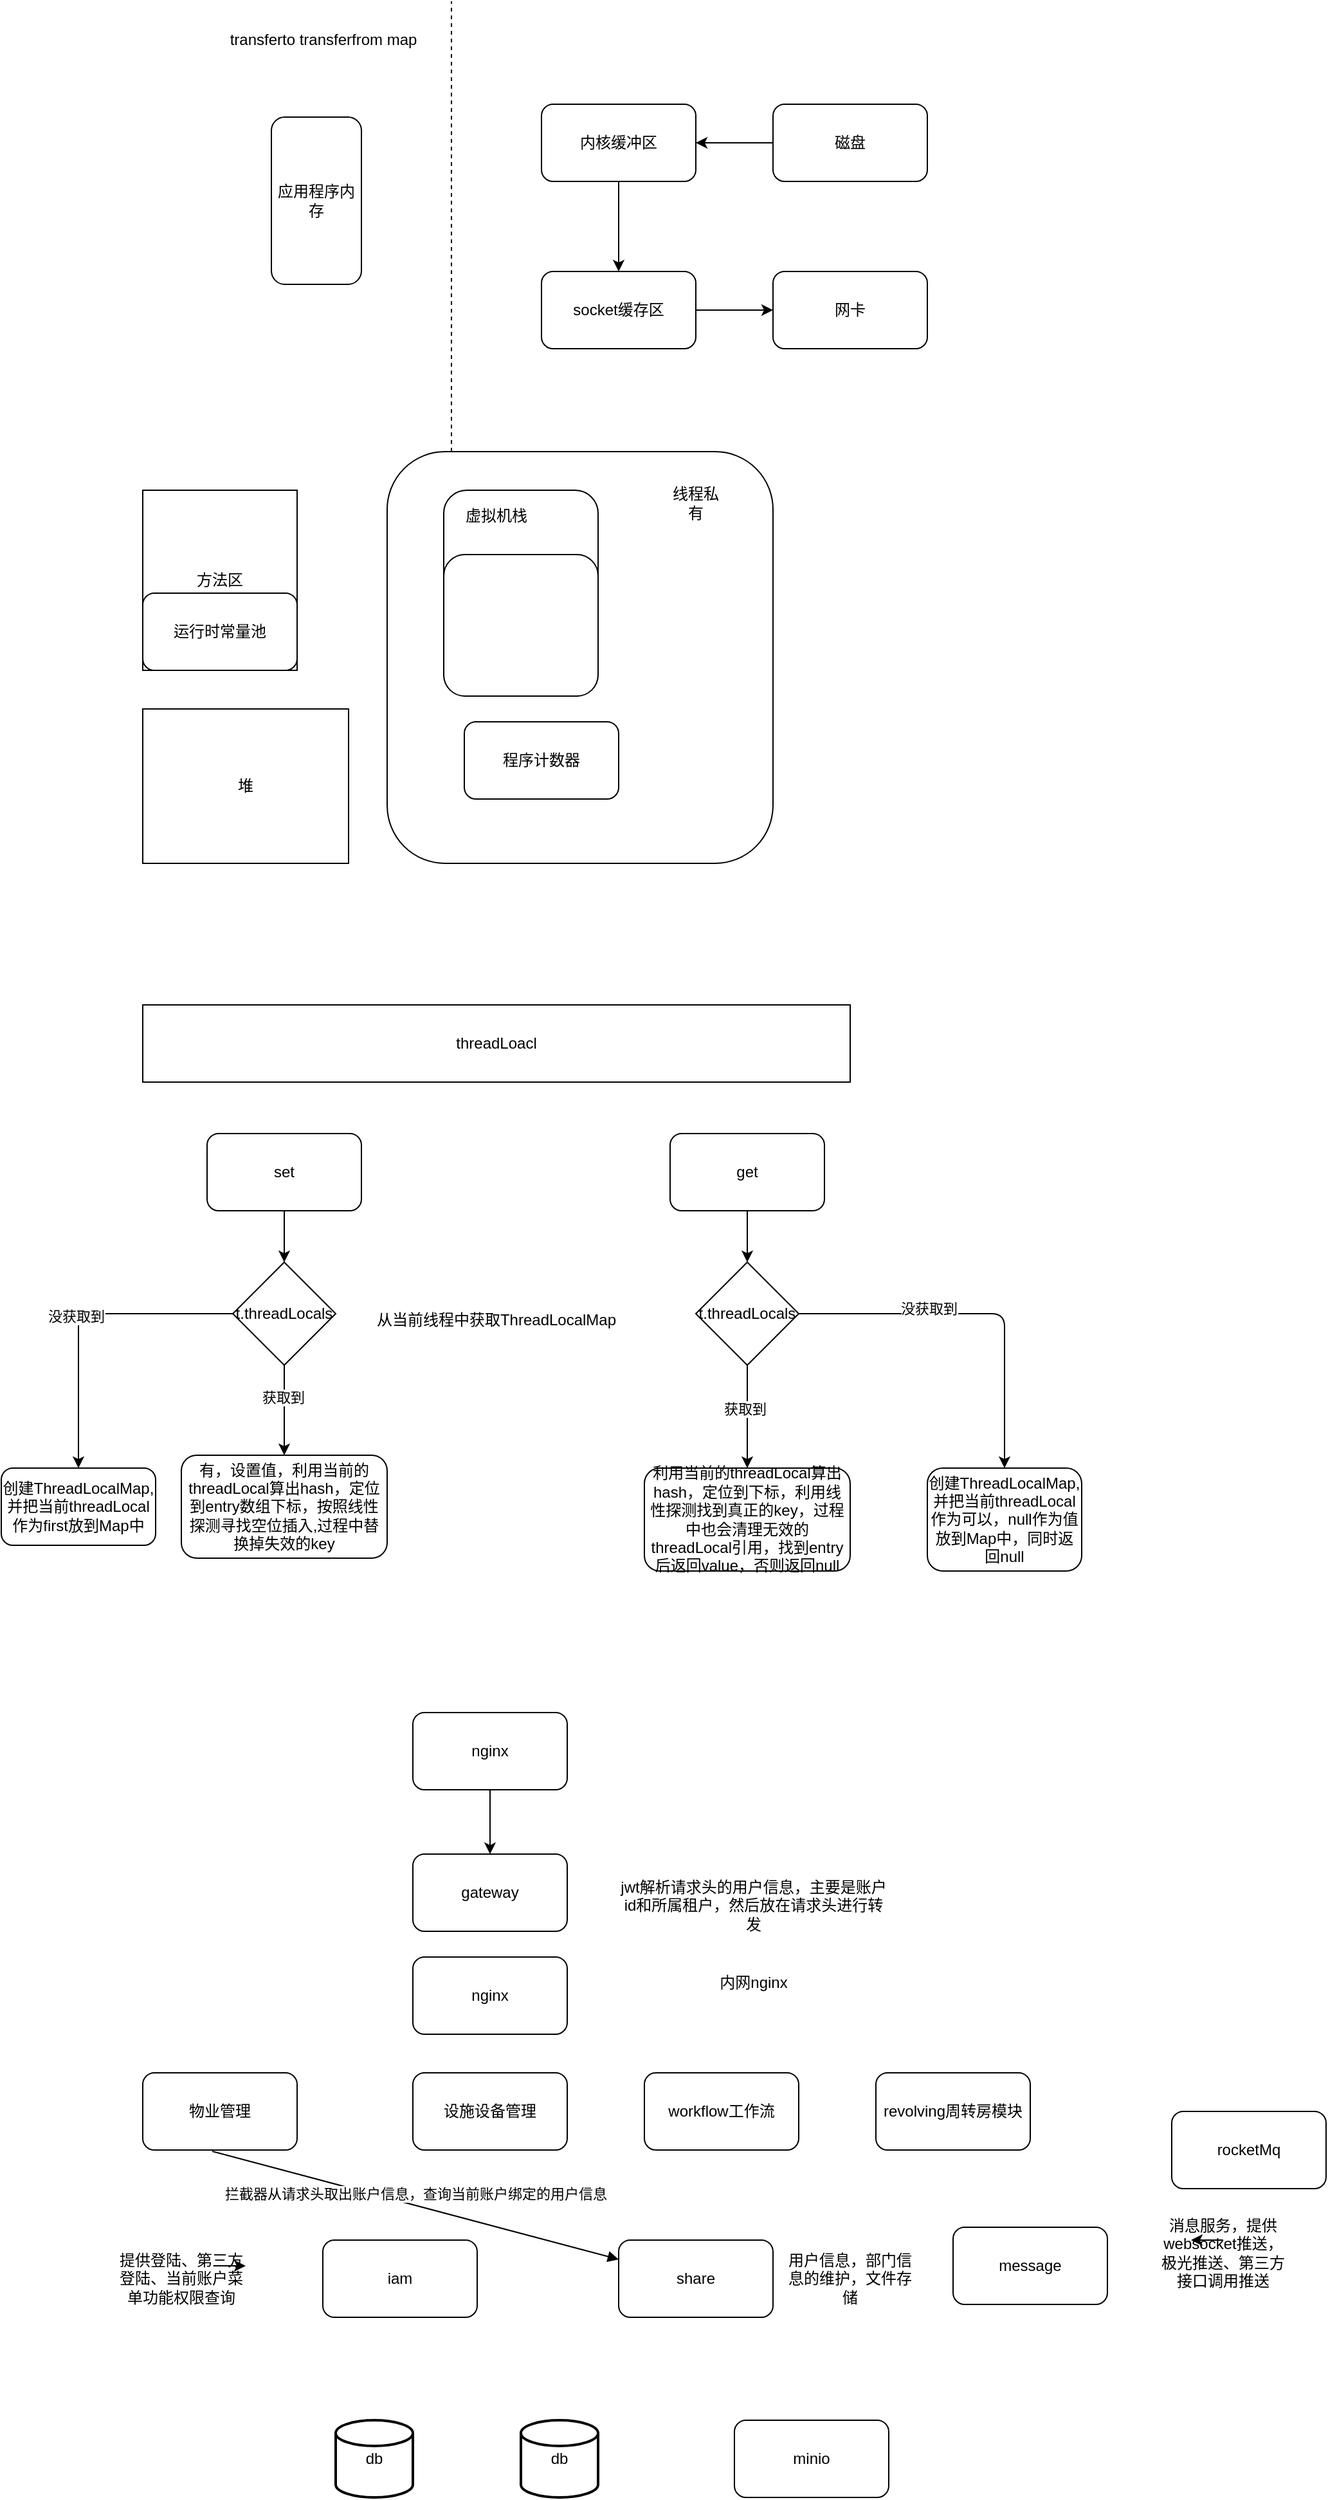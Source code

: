 <mxfile version="14.4.6" type="github">
  <diagram id="_t7BkViaL5DDX25aPvyo" name="Page-1">
    <mxGraphModel dx="946" dy="614" grid="1" gridSize="10" guides="1" tooltips="1" connect="1" arrows="1" fold="1" page="0" pageScale="1" pageWidth="827" pageHeight="1169" math="0" shadow="0">
      <root>
        <mxCell id="0" />
        <mxCell id="1" parent="0" />
        <mxCell id="EFO6HXJuC6sNuG9AyPNB-7" value="应用程序内存" style="rounded=1;whiteSpace=wrap;html=1;" vertex="1" parent="1">
          <mxGeometry x="220" y="120" width="70" height="130" as="geometry" />
        </mxCell>
        <mxCell id="EFO6HXJuC6sNuG9AyPNB-9" value="" style="endArrow=none;dashed=1;html=1;" edge="1" parent="1">
          <mxGeometry width="50" height="50" relative="1" as="geometry">
            <mxPoint x="360" y="380" as="sourcePoint" />
            <mxPoint x="360" y="30" as="targetPoint" />
          </mxGeometry>
        </mxCell>
        <mxCell id="EFO6HXJuC6sNuG9AyPNB-16" value="" style="edgeStyle=orthogonalEdgeStyle;rounded=0;orthogonalLoop=1;jettySize=auto;html=1;" edge="1" parent="1" source="EFO6HXJuC6sNuG9AyPNB-10" target="EFO6HXJuC6sNuG9AyPNB-11">
          <mxGeometry relative="1" as="geometry" />
        </mxCell>
        <mxCell id="EFO6HXJuC6sNuG9AyPNB-10" value="内核缓冲区" style="rounded=1;whiteSpace=wrap;html=1;" vertex="1" parent="1">
          <mxGeometry x="430" y="110" width="120" height="60" as="geometry" />
        </mxCell>
        <mxCell id="EFO6HXJuC6sNuG9AyPNB-15" value="" style="edgeStyle=orthogonalEdgeStyle;rounded=0;orthogonalLoop=1;jettySize=auto;html=1;" edge="1" parent="1" source="EFO6HXJuC6sNuG9AyPNB-11" target="EFO6HXJuC6sNuG9AyPNB-12">
          <mxGeometry relative="1" as="geometry" />
        </mxCell>
        <mxCell id="EFO6HXJuC6sNuG9AyPNB-11" value="socket缓存区" style="rounded=1;whiteSpace=wrap;html=1;" vertex="1" parent="1">
          <mxGeometry x="430" y="240" width="120" height="60" as="geometry" />
        </mxCell>
        <mxCell id="EFO6HXJuC6sNuG9AyPNB-12" value="网卡" style="rounded=1;whiteSpace=wrap;html=1;" vertex="1" parent="1">
          <mxGeometry x="610" y="240" width="120" height="60" as="geometry" />
        </mxCell>
        <mxCell id="EFO6HXJuC6sNuG9AyPNB-14" value="" style="edgeStyle=orthogonalEdgeStyle;rounded=0;orthogonalLoop=1;jettySize=auto;html=1;" edge="1" parent="1" source="EFO6HXJuC6sNuG9AyPNB-13" target="EFO6HXJuC6sNuG9AyPNB-10">
          <mxGeometry relative="1" as="geometry" />
        </mxCell>
        <mxCell id="EFO6HXJuC6sNuG9AyPNB-13" value="磁盘" style="rounded=1;whiteSpace=wrap;html=1;" vertex="1" parent="1">
          <mxGeometry x="610" y="110" width="120" height="60" as="geometry" />
        </mxCell>
        <mxCell id="EFO6HXJuC6sNuG9AyPNB-17" value="transferto transferfrom map" style="text;html=1;align=center;verticalAlign=middle;resizable=0;points=[];autosize=1;" vertex="1" parent="1">
          <mxGeometry x="180" y="50" width="160" height="20" as="geometry" />
        </mxCell>
        <mxCell id="EFO6HXJuC6sNuG9AyPNB-21" value="堆" style="rounded=0;whiteSpace=wrap;html=1;" vertex="1" parent="1">
          <mxGeometry x="120" y="580" width="160" height="120" as="geometry" />
        </mxCell>
        <mxCell id="EFO6HXJuC6sNuG9AyPNB-22" value="方法区&lt;br&gt;" style="rounded=0;whiteSpace=wrap;html=1;" vertex="1" parent="1">
          <mxGeometry x="120" y="410" width="120" height="140" as="geometry" />
        </mxCell>
        <mxCell id="EFO6HXJuC6sNuG9AyPNB-23" value="运行时常量池" style="rounded=1;whiteSpace=wrap;html=1;" vertex="1" parent="1">
          <mxGeometry x="120" y="490" width="120" height="60" as="geometry" />
        </mxCell>
        <mxCell id="EFO6HXJuC6sNuG9AyPNB-25" value="" style="rounded=1;whiteSpace=wrap;html=1;" vertex="1" parent="1">
          <mxGeometry x="310" y="380" width="300" height="320" as="geometry" />
        </mxCell>
        <mxCell id="EFO6HXJuC6sNuG9AyPNB-26" value="线程私有" style="text;html=1;strokeColor=none;fillColor=none;align=center;verticalAlign=middle;whiteSpace=wrap;rounded=0;" vertex="1" parent="1">
          <mxGeometry x="530" y="410" width="40" height="20" as="geometry" />
        </mxCell>
        <mxCell id="EFO6HXJuC6sNuG9AyPNB-27" value="" style="rounded=1;whiteSpace=wrap;html=1;" vertex="1" parent="1">
          <mxGeometry x="354" y="410" width="120" height="160" as="geometry" />
        </mxCell>
        <mxCell id="EFO6HXJuC6sNuG9AyPNB-28" value="程序计数器" style="rounded=1;whiteSpace=wrap;html=1;" vertex="1" parent="1">
          <mxGeometry x="370" y="590" width="120" height="60" as="geometry" />
        </mxCell>
        <mxCell id="EFO6HXJuC6sNuG9AyPNB-29" value="虚拟机栈" style="text;html=1;strokeColor=none;fillColor=none;align=center;verticalAlign=middle;whiteSpace=wrap;rounded=0;" vertex="1" parent="1">
          <mxGeometry x="370" y="420" width="50" height="20" as="geometry" />
        </mxCell>
        <mxCell id="EFO6HXJuC6sNuG9AyPNB-30" value="" style="rounded=1;whiteSpace=wrap;html=1;" vertex="1" parent="1">
          <mxGeometry x="354" y="460" width="120" height="110" as="geometry" />
        </mxCell>
        <mxCell id="EFO6HXJuC6sNuG9AyPNB-33" value="threadLoacl" style="rounded=0;whiteSpace=wrap;html=1;" vertex="1" parent="1">
          <mxGeometry x="120" y="810" width="550" height="60" as="geometry" />
        </mxCell>
        <mxCell id="EFO6HXJuC6sNuG9AyPNB-39" value="" style="edgeStyle=orthogonalEdgeStyle;rounded=0;orthogonalLoop=1;jettySize=auto;html=1;" edge="1" parent="1" source="EFO6HXJuC6sNuG9AyPNB-34" target="EFO6HXJuC6sNuG9AyPNB-37">
          <mxGeometry relative="1" as="geometry" />
        </mxCell>
        <mxCell id="EFO6HXJuC6sNuG9AyPNB-34" value="set" style="rounded=1;whiteSpace=wrap;html=1;" vertex="1" parent="1">
          <mxGeometry x="170" y="910" width="120" height="60" as="geometry" />
        </mxCell>
        <mxCell id="EFO6HXJuC6sNuG9AyPNB-46" value="" style="edgeStyle=orthogonalEdgeStyle;rounded=0;orthogonalLoop=1;jettySize=auto;html=1;" edge="1" parent="1" source="EFO6HXJuC6sNuG9AyPNB-35" target="EFO6HXJuC6sNuG9AyPNB-44">
          <mxGeometry relative="1" as="geometry" />
        </mxCell>
        <mxCell id="EFO6HXJuC6sNuG9AyPNB-35" value="get" style="rounded=1;whiteSpace=wrap;html=1;" vertex="1" parent="1">
          <mxGeometry x="530" y="910" width="120" height="60" as="geometry" />
        </mxCell>
        <mxCell id="EFO6HXJuC6sNuG9AyPNB-43" value="" style="edgeStyle=orthogonalEdgeStyle;rounded=0;orthogonalLoop=1;jettySize=auto;html=1;" edge="1" parent="1" source="EFO6HXJuC6sNuG9AyPNB-37" target="EFO6HXJuC6sNuG9AyPNB-41">
          <mxGeometry relative="1" as="geometry" />
        </mxCell>
        <mxCell id="EFO6HXJuC6sNuG9AyPNB-48" value="获取到" style="edgeLabel;html=1;align=center;verticalAlign=middle;resizable=0;points=[];" vertex="1" connectable="0" parent="EFO6HXJuC6sNuG9AyPNB-43">
          <mxGeometry x="-0.286" y="-1" relative="1" as="geometry">
            <mxPoint as="offset" />
          </mxGeometry>
        </mxCell>
        <mxCell id="EFO6HXJuC6sNuG9AyPNB-37" value="t.threadLocals" style="rhombus;whiteSpace=wrap;html=1;" vertex="1" parent="1">
          <mxGeometry x="190" y="1010" width="80" height="80" as="geometry" />
        </mxCell>
        <mxCell id="EFO6HXJuC6sNuG9AyPNB-38" value="从当前线程中获取ThreadLocalMap" style="text;html=1;strokeColor=none;fillColor=none;align=center;verticalAlign=middle;whiteSpace=wrap;rounded=0;" vertex="1" parent="1">
          <mxGeometry x="275" y="1020" width="240" height="70" as="geometry" />
        </mxCell>
        <mxCell id="EFO6HXJuC6sNuG9AyPNB-40" value="创建ThreadLocalMap,并把当前threadLocal作为first放到Map中" style="rounded=1;whiteSpace=wrap;html=1;" vertex="1" parent="1">
          <mxGeometry x="10" y="1170" width="120" height="60" as="geometry" />
        </mxCell>
        <mxCell id="EFO6HXJuC6sNuG9AyPNB-41" value="有，设置值，利用当前的threadLocal算出hash，定位到entry数组下标，按照线性探测寻找空位插入,过程中替换掉失效的key" style="rounded=1;whiteSpace=wrap;html=1;" vertex="1" parent="1">
          <mxGeometry x="150" y="1160" width="160" height="80" as="geometry" />
        </mxCell>
        <mxCell id="EFO6HXJuC6sNuG9AyPNB-42" value="" style="edgeStyle=segmentEdgeStyle;endArrow=classic;html=1;exitX=0;exitY=0.5;exitDx=0;exitDy=0;entryX=0.5;entryY=0;entryDx=0;entryDy=0;" edge="1" parent="1" source="EFO6HXJuC6sNuG9AyPNB-37" target="EFO6HXJuC6sNuG9AyPNB-40">
          <mxGeometry width="50" height="50" relative="1" as="geometry">
            <mxPoint x="-10" y="1060" as="sourcePoint" />
            <mxPoint x="40" y="1010" as="targetPoint" />
          </mxGeometry>
        </mxCell>
        <mxCell id="EFO6HXJuC6sNuG9AyPNB-47" value="没获取到" style="edgeLabel;html=1;align=center;verticalAlign=middle;resizable=0;points=[];" vertex="1" connectable="0" parent="EFO6HXJuC6sNuG9AyPNB-42">
          <mxGeometry x="0.015" y="-2" relative="1" as="geometry">
            <mxPoint as="offset" />
          </mxGeometry>
        </mxCell>
        <mxCell id="EFO6HXJuC6sNuG9AyPNB-53" value="" style="edgeStyle=orthogonalEdgeStyle;rounded=0;orthogonalLoop=1;jettySize=auto;html=1;" edge="1" parent="1" source="EFO6HXJuC6sNuG9AyPNB-44" target="EFO6HXJuC6sNuG9AyPNB-49">
          <mxGeometry relative="1" as="geometry" />
        </mxCell>
        <mxCell id="EFO6HXJuC6sNuG9AyPNB-54" value="获取到" style="edgeLabel;html=1;align=center;verticalAlign=middle;resizable=0;points=[];" vertex="1" connectable="0" parent="EFO6HXJuC6sNuG9AyPNB-53">
          <mxGeometry x="-0.15" y="-2" relative="1" as="geometry">
            <mxPoint as="offset" />
          </mxGeometry>
        </mxCell>
        <mxCell id="EFO6HXJuC6sNuG9AyPNB-44" value="t.threadLocals" style="rhombus;whiteSpace=wrap;html=1;" vertex="1" parent="1">
          <mxGeometry x="550" y="1010" width="80" height="80" as="geometry" />
        </mxCell>
        <mxCell id="EFO6HXJuC6sNuG9AyPNB-49" value="利用当前的threadLocal算出hash，定位到下标，利用线性探测找到真正的key，过程中也会清理无效的threadLocal引用，找到entry后返回value，否则返回null" style="rounded=1;whiteSpace=wrap;html=1;" vertex="1" parent="1">
          <mxGeometry x="510" y="1170" width="160" height="80" as="geometry" />
        </mxCell>
        <mxCell id="EFO6HXJuC6sNuG9AyPNB-50" value="创建ThreadLocalMap,并把当前threadLocal作为可以，null作为值放到Map中，同时返回null" style="rounded=1;whiteSpace=wrap;html=1;" vertex="1" parent="1">
          <mxGeometry x="730" y="1170" width="120" height="80" as="geometry" />
        </mxCell>
        <mxCell id="EFO6HXJuC6sNuG9AyPNB-55" value="" style="edgeStyle=segmentEdgeStyle;endArrow=classic;html=1;entryX=0.5;entryY=0;entryDx=0;entryDy=0;exitX=1;exitY=0.5;exitDx=0;exitDy=0;" edge="1" parent="1" source="EFO6HXJuC6sNuG9AyPNB-44" target="EFO6HXJuC6sNuG9AyPNB-50">
          <mxGeometry width="50" height="50" relative="1" as="geometry">
            <mxPoint x="640" y="1060" as="sourcePoint" />
            <mxPoint x="690" y="1010" as="targetPoint" />
            <Array as="points">
              <mxPoint x="790" y="1050" />
            </Array>
          </mxGeometry>
        </mxCell>
        <mxCell id="EFO6HXJuC6sNuG9AyPNB-56" value="没获取到" style="edgeLabel;html=1;align=center;verticalAlign=middle;resizable=0;points=[];" vertex="1" connectable="0" parent="EFO6HXJuC6sNuG9AyPNB-55">
          <mxGeometry x="-0.282" y="4" relative="1" as="geometry">
            <mxPoint as="offset" />
          </mxGeometry>
        </mxCell>
        <mxCell id="EFO6HXJuC6sNuG9AyPNB-78" value="" style="edgeStyle=orthogonalEdgeStyle;rounded=0;orthogonalLoop=1;jettySize=auto;html=1;" edge="1" parent="1" source="EFO6HXJuC6sNuG9AyPNB-57" target="EFO6HXJuC6sNuG9AyPNB-58">
          <mxGeometry relative="1" as="geometry" />
        </mxCell>
        <mxCell id="EFO6HXJuC6sNuG9AyPNB-57" value="nginx" style="rounded=1;whiteSpace=wrap;html=1;" vertex="1" parent="1">
          <mxGeometry x="330" y="1360" width="120" height="60" as="geometry" />
        </mxCell>
        <mxCell id="EFO6HXJuC6sNuG9AyPNB-58" value="gateway" style="rounded=1;whiteSpace=wrap;html=1;" vertex="1" parent="1">
          <mxGeometry x="330" y="1470" width="120" height="60" as="geometry" />
        </mxCell>
        <mxCell id="EFO6HXJuC6sNuG9AyPNB-59" value="jwt解析请求头的用户信息，主要是账户id和所属租户，然后放在请求头进行转发" style="text;html=1;strokeColor=none;fillColor=none;align=center;verticalAlign=middle;whiteSpace=wrap;rounded=0;" vertex="1" parent="1">
          <mxGeometry x="490" y="1500" width="210" height="20" as="geometry" />
        </mxCell>
        <mxCell id="EFO6HXJuC6sNuG9AyPNB-60" value="物业管理" style="rounded=1;whiteSpace=wrap;html=1;" vertex="1" parent="1">
          <mxGeometry x="120" y="1640" width="120" height="60" as="geometry" />
        </mxCell>
        <mxCell id="EFO6HXJuC6sNuG9AyPNB-61" value="设施设备管理" style="rounded=1;whiteSpace=wrap;html=1;" vertex="1" parent="1">
          <mxGeometry x="330" y="1640" width="120" height="60" as="geometry" />
        </mxCell>
        <mxCell id="EFO6HXJuC6sNuG9AyPNB-62" value="workflow工作流" style="rounded=1;whiteSpace=wrap;html=1;" vertex="1" parent="1">
          <mxGeometry x="510" y="1640" width="120" height="60" as="geometry" />
        </mxCell>
        <mxCell id="EFO6HXJuC6sNuG9AyPNB-63" value="revolving周转房模块" style="rounded=1;whiteSpace=wrap;html=1;" vertex="1" parent="1">
          <mxGeometry x="690" y="1640" width="120" height="60" as="geometry" />
        </mxCell>
        <mxCell id="EFO6HXJuC6sNuG9AyPNB-64" value="iam" style="rounded=1;whiteSpace=wrap;html=1;" vertex="1" parent="1">
          <mxGeometry x="260" y="1770" width="120" height="60" as="geometry" />
        </mxCell>
        <mxCell id="EFO6HXJuC6sNuG9AyPNB-65" value="share" style="rounded=1;whiteSpace=wrap;html=1;" vertex="1" parent="1">
          <mxGeometry x="490" y="1770" width="120" height="60" as="geometry" />
        </mxCell>
        <mxCell id="EFO6HXJuC6sNuG9AyPNB-68" value="nginx" style="rounded=1;whiteSpace=wrap;html=1;" vertex="1" parent="1">
          <mxGeometry x="330" y="1550" width="120" height="60" as="geometry" />
        </mxCell>
        <mxCell id="EFO6HXJuC6sNuG9AyPNB-69" value="内网nginx" style="text;html=1;strokeColor=none;fillColor=none;align=center;verticalAlign=middle;whiteSpace=wrap;rounded=0;" vertex="1" parent="1">
          <mxGeometry x="550" y="1560" width="90" height="20" as="geometry" />
        </mxCell>
        <mxCell id="EFO6HXJuC6sNuG9AyPNB-70" value="提供登陆、第三方登陆、当前账户菜单功能权限查询" style="text;html=1;strokeColor=none;fillColor=none;align=center;verticalAlign=middle;whiteSpace=wrap;rounded=0;" vertex="1" parent="1">
          <mxGeometry x="100" y="1790" width="100" height="20" as="geometry" />
        </mxCell>
        <mxCell id="EFO6HXJuC6sNuG9AyPNB-72" value="用户信息，部门信息的维护，文件存储" style="text;html=1;strokeColor=none;fillColor=none;align=center;verticalAlign=middle;whiteSpace=wrap;rounded=0;" vertex="1" parent="1">
          <mxGeometry x="620" y="1790" width="100" height="20" as="geometry" />
        </mxCell>
        <mxCell id="EFO6HXJuC6sNuG9AyPNB-73" value="拦截器从请求头取出账户信息，查询当前账户绑定的用户信息" style="html=1;verticalAlign=bottom;endArrow=block;entryX=0;entryY=0.25;entryDx=0;entryDy=0;exitX=0.45;exitY=1.017;exitDx=0;exitDy=0;exitPerimeter=0;" edge="1" parent="1" source="EFO6HXJuC6sNuG9AyPNB-60" target="EFO6HXJuC6sNuG9AyPNB-65">
          <mxGeometry width="80" relative="1" as="geometry">
            <mxPoint x="130" y="1700" as="sourcePoint" />
            <mxPoint x="210" y="1700" as="targetPoint" />
          </mxGeometry>
        </mxCell>
        <mxCell id="EFO6HXJuC6sNuG9AyPNB-74" value="db" style="strokeWidth=2;html=1;shape=mxgraph.flowchart.database;whiteSpace=wrap;" vertex="1" parent="1">
          <mxGeometry x="270" y="1910" width="60" height="60" as="geometry" />
        </mxCell>
        <mxCell id="EFO6HXJuC6sNuG9AyPNB-75" value="db" style="strokeWidth=2;html=1;shape=mxgraph.flowchart.database;whiteSpace=wrap;" vertex="1" parent="1">
          <mxGeometry x="414" y="1910" width="60" height="60" as="geometry" />
        </mxCell>
        <mxCell id="EFO6HXJuC6sNuG9AyPNB-76" value="message" style="rounded=1;whiteSpace=wrap;html=1;" vertex="1" parent="1">
          <mxGeometry x="750" y="1760" width="120" height="60" as="geometry" />
        </mxCell>
        <mxCell id="EFO6HXJuC6sNuG9AyPNB-77" value="消息服务，提供websocket推送，极光推送、第三方接口调用推送" style="text;html=1;strokeColor=none;fillColor=none;align=center;verticalAlign=middle;whiteSpace=wrap;rounded=0;" vertex="1" parent="1">
          <mxGeometry x="910" y="1770" width="100" height="20" as="geometry" />
        </mxCell>
        <mxCell id="EFO6HXJuC6sNuG9AyPNB-80" value="rocketMq" style="rounded=1;whiteSpace=wrap;html=1;" vertex="1" parent="1">
          <mxGeometry x="920" y="1670" width="120" height="60" as="geometry" />
        </mxCell>
        <mxCell id="EFO6HXJuC6sNuG9AyPNB-81" value="minio" style="rounded=1;whiteSpace=wrap;html=1;" vertex="1" parent="1">
          <mxGeometry x="580" y="1910" width="120" height="60" as="geometry" />
        </mxCell>
        <mxCell id="EFO6HXJuC6sNuG9AyPNB-82" style="edgeStyle=orthogonalEdgeStyle;rounded=0;orthogonalLoop=1;jettySize=auto;html=1;exitX=0.5;exitY=0;exitDx=0;exitDy=0;entryX=0.25;entryY=0;entryDx=0;entryDy=0;" edge="1" parent="1" source="EFO6HXJuC6sNuG9AyPNB-77" target="EFO6HXJuC6sNuG9AyPNB-77">
          <mxGeometry relative="1" as="geometry" />
        </mxCell>
        <mxCell id="EFO6HXJuC6sNuG9AyPNB-83" style="edgeStyle=orthogonalEdgeStyle;rounded=0;orthogonalLoop=1;jettySize=auto;html=1;exitX=0.75;exitY=0;exitDx=0;exitDy=0;entryX=1;entryY=0;entryDx=0;entryDy=0;" edge="1" parent="1" source="EFO6HXJuC6sNuG9AyPNB-70" target="EFO6HXJuC6sNuG9AyPNB-70">
          <mxGeometry relative="1" as="geometry" />
        </mxCell>
      </root>
    </mxGraphModel>
  </diagram>
</mxfile>
